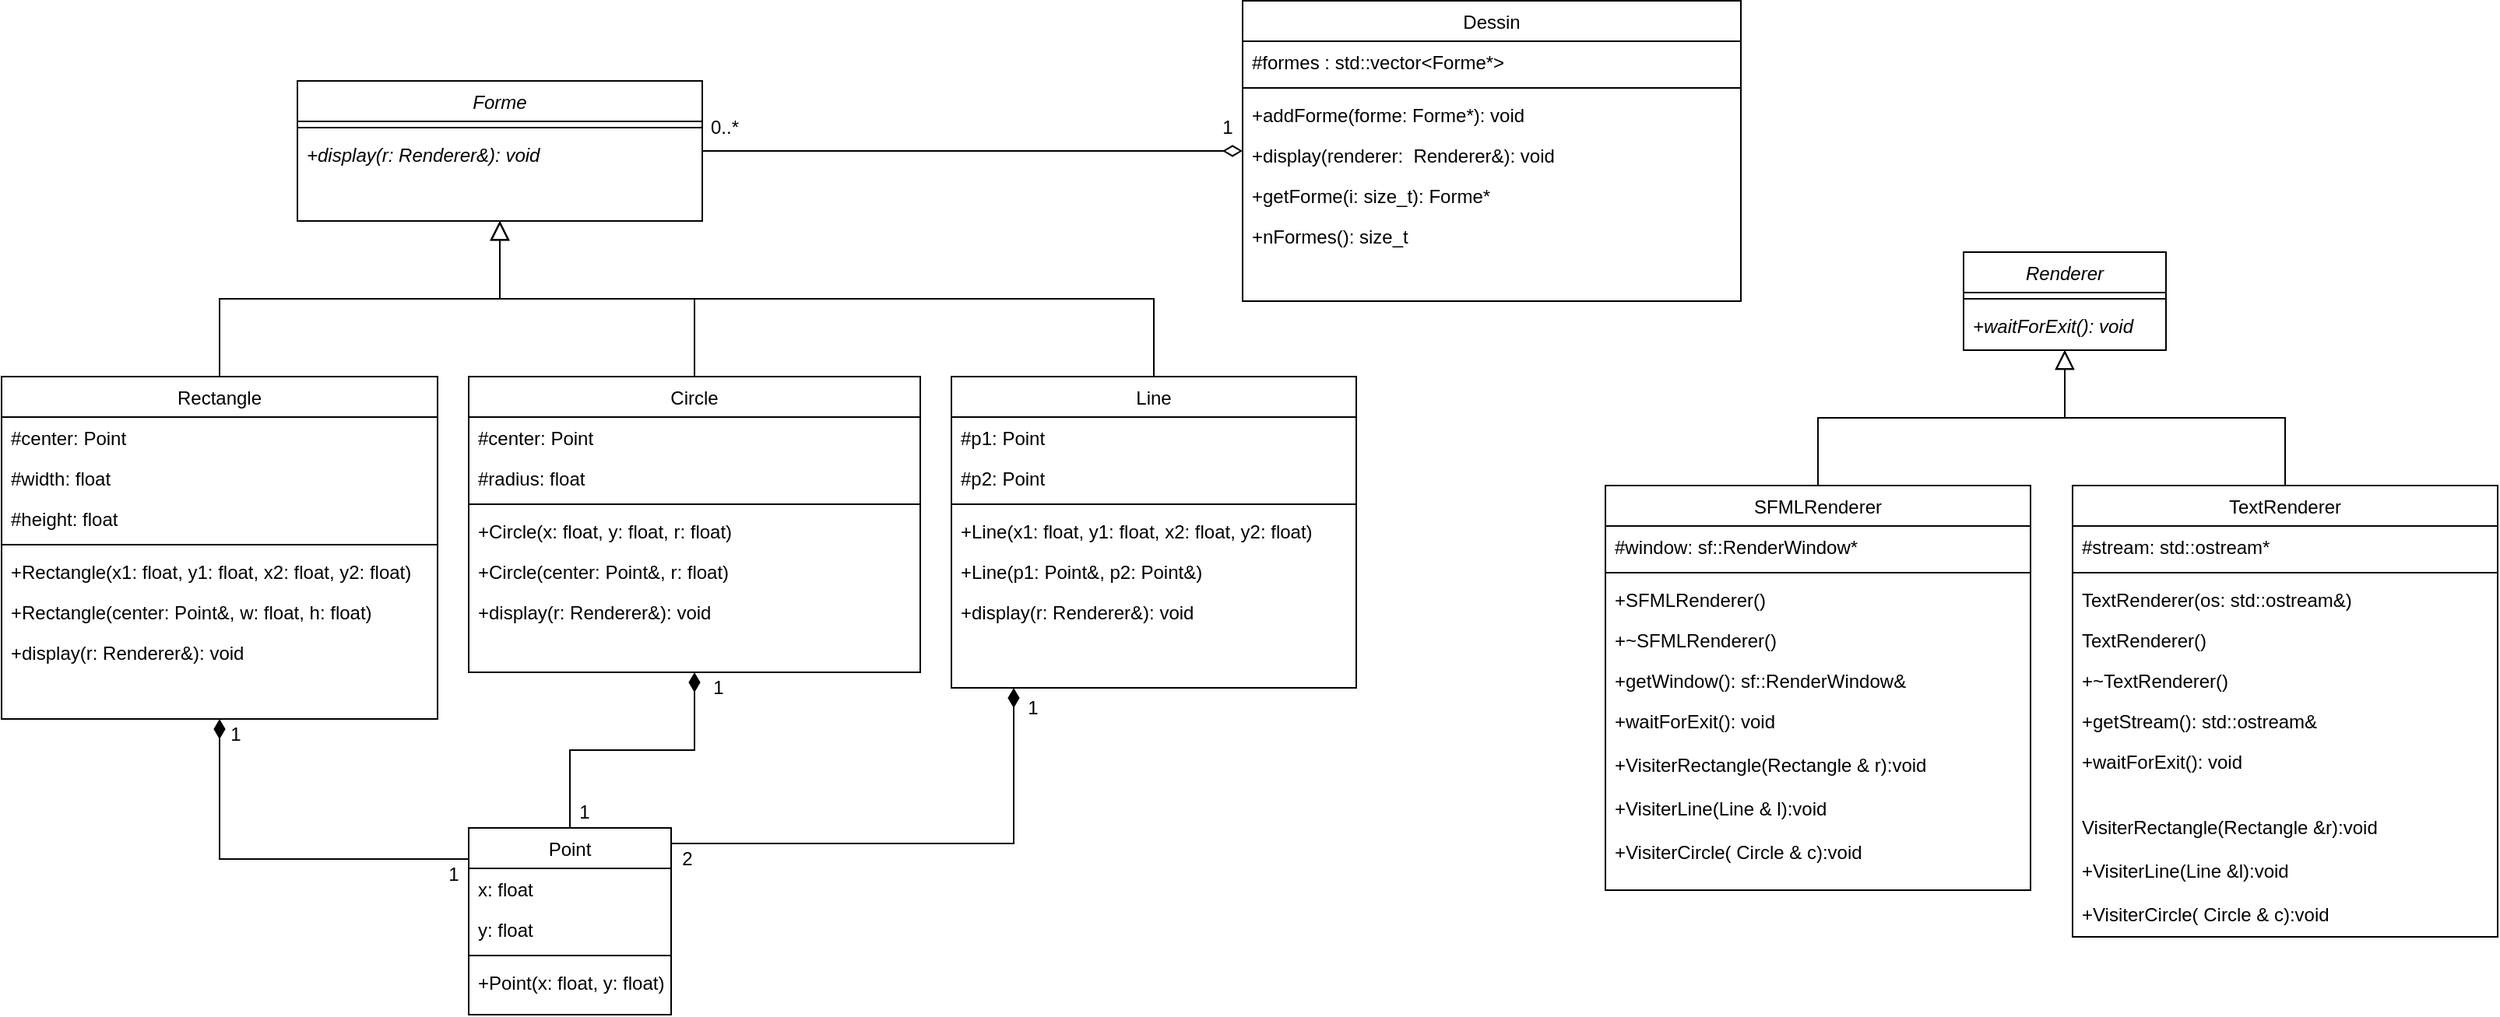 <mxfile version="24.2.9" type="device">
  <diagram id="C5RBs43oDa-KdzZeNtuy" name="Page-1">
    <mxGraphModel dx="1602" dy="845" grid="1" gridSize="10" guides="1" tooltips="1" connect="1" arrows="1" fold="1" page="1" pageScale="1" pageWidth="827" pageHeight="1169" math="0" shadow="0">
      <root>
        <mxCell id="WIyWlLk6GJQsqaUBKTNV-0" />
        <mxCell id="WIyWlLk6GJQsqaUBKTNV-1" parent="WIyWlLk6GJQsqaUBKTNV-0" />
        <mxCell id="h-lO-emz9I2BYOv12-4V-66" style="edgeStyle=orthogonalEdgeStyle;rounded=0;orthogonalLoop=1;jettySize=auto;html=1;endArrow=diamondThin;endFill=0;endSize=10;" parent="WIyWlLk6GJQsqaUBKTNV-1" source="zkfFHV4jXpPFQw0GAbJ--0" target="zkfFHV4jXpPFQw0GAbJ--17" edge="1">
          <mxGeometry relative="1" as="geometry" />
        </mxCell>
        <mxCell id="zkfFHV4jXpPFQw0GAbJ--0" value="Forme" style="swimlane;fontStyle=2;align=center;verticalAlign=top;childLayout=stackLayout;horizontal=1;startSize=26;horizontalStack=0;resizeParent=1;resizeLast=0;collapsible=1;marginBottom=0;rounded=0;shadow=0;strokeWidth=1;" parent="WIyWlLk6GJQsqaUBKTNV-1" vertex="1">
          <mxGeometry x="220" y="120" width="260" height="90" as="geometry">
            <mxRectangle x="230" y="140" width="160" height="26" as="alternateBounds" />
          </mxGeometry>
        </mxCell>
        <mxCell id="zkfFHV4jXpPFQw0GAbJ--4" value="" style="line;html=1;strokeWidth=1;align=left;verticalAlign=middle;spacingTop=-1;spacingLeft=3;spacingRight=3;rotatable=0;labelPosition=right;points=[];portConstraint=eastwest;" parent="zkfFHV4jXpPFQw0GAbJ--0" vertex="1">
          <mxGeometry y="26" width="260" height="8" as="geometry" />
        </mxCell>
        <mxCell id="zkfFHV4jXpPFQw0GAbJ--5" value="+display(r: Renderer&amp;): void" style="text;align=left;verticalAlign=top;spacingLeft=4;spacingRight=4;overflow=hidden;rotatable=0;points=[[0,0.5],[1,0.5]];portConstraint=eastwest;fontStyle=2" parent="zkfFHV4jXpPFQw0GAbJ--0" vertex="1">
          <mxGeometry y="34" width="260" height="26" as="geometry" />
        </mxCell>
        <mxCell id="zkfFHV4jXpPFQw0GAbJ--6" value="Rectangle" style="swimlane;fontStyle=0;align=center;verticalAlign=top;childLayout=stackLayout;horizontal=1;startSize=26;horizontalStack=0;resizeParent=1;resizeLast=0;collapsible=1;marginBottom=0;rounded=0;shadow=0;strokeWidth=1;" parent="WIyWlLk6GJQsqaUBKTNV-1" vertex="1">
          <mxGeometry x="30" y="310" width="280" height="220" as="geometry">
            <mxRectangle x="130" y="380" width="160" height="26" as="alternateBounds" />
          </mxGeometry>
        </mxCell>
        <mxCell id="zkfFHV4jXpPFQw0GAbJ--7" value="#center: Point" style="text;align=left;verticalAlign=top;spacingLeft=4;spacingRight=4;overflow=hidden;rotatable=0;points=[[0,0.5],[1,0.5]];portConstraint=eastwest;" parent="zkfFHV4jXpPFQw0GAbJ--6" vertex="1">
          <mxGeometry y="26" width="280" height="26" as="geometry" />
        </mxCell>
        <mxCell id="zkfFHV4jXpPFQw0GAbJ--8" value="#width: float" style="text;align=left;verticalAlign=top;spacingLeft=4;spacingRight=4;overflow=hidden;rotatable=0;points=[[0,0.5],[1,0.5]];portConstraint=eastwest;rounded=0;shadow=0;html=0;" parent="zkfFHV4jXpPFQw0GAbJ--6" vertex="1">
          <mxGeometry y="52" width="280" height="26" as="geometry" />
        </mxCell>
        <mxCell id="h-lO-emz9I2BYOv12-4V-1" value="#height: float" style="text;align=left;verticalAlign=top;spacingLeft=4;spacingRight=4;overflow=hidden;rotatable=0;points=[[0,0.5],[1,0.5]];portConstraint=eastwest;rounded=0;shadow=0;html=0;" parent="zkfFHV4jXpPFQw0GAbJ--6" vertex="1">
          <mxGeometry y="78" width="280" height="26" as="geometry" />
        </mxCell>
        <mxCell id="zkfFHV4jXpPFQw0GAbJ--9" value="" style="line;html=1;strokeWidth=1;align=left;verticalAlign=middle;spacingTop=-1;spacingLeft=3;spacingRight=3;rotatable=0;labelPosition=right;points=[];portConstraint=eastwest;" parent="zkfFHV4jXpPFQw0GAbJ--6" vertex="1">
          <mxGeometry y="104" width="280" height="8" as="geometry" />
        </mxCell>
        <mxCell id="h-lO-emz9I2BYOv12-4V-31" value="+Rectangle(x1: float, y1: float, x2: float, y2: float)" style="text;align=left;verticalAlign=top;spacingLeft=4;spacingRight=4;overflow=hidden;rotatable=0;points=[[0,0.5],[1,0.5]];portConstraint=eastwest;fontStyle=0" parent="zkfFHV4jXpPFQw0GAbJ--6" vertex="1">
          <mxGeometry y="112" width="280" height="26" as="geometry" />
        </mxCell>
        <mxCell id="h-lO-emz9I2BYOv12-4V-32" value="+Rectangle(center: Point&amp;, w: float, h: float)" style="text;align=left;verticalAlign=top;spacingLeft=4;spacingRight=4;overflow=hidden;rotatable=0;points=[[0,0.5],[1,0.5]];portConstraint=eastwest;fontStyle=0" parent="zkfFHV4jXpPFQw0GAbJ--6" vertex="1">
          <mxGeometry y="138" width="280" height="26" as="geometry" />
        </mxCell>
        <mxCell id="h-lO-emz9I2BYOv12-4V-29" value="+display(r: Renderer&amp;): void" style="text;align=left;verticalAlign=top;spacingLeft=4;spacingRight=4;overflow=hidden;rotatable=0;points=[[0,0.5],[1,0.5]];portConstraint=eastwest;fontStyle=0" parent="zkfFHV4jXpPFQw0GAbJ--6" vertex="1">
          <mxGeometry y="164" width="280" height="26" as="geometry" />
        </mxCell>
        <mxCell id="zkfFHV4jXpPFQw0GAbJ--12" value="" style="endArrow=block;endSize=10;endFill=0;shadow=0;strokeWidth=1;rounded=0;edgeStyle=elbowEdgeStyle;elbow=vertical;" parent="WIyWlLk6GJQsqaUBKTNV-1" source="zkfFHV4jXpPFQw0GAbJ--6" target="zkfFHV4jXpPFQw0GAbJ--0" edge="1">
          <mxGeometry width="160" relative="1" as="geometry">
            <mxPoint x="200" y="203" as="sourcePoint" />
            <mxPoint x="200" y="203" as="targetPoint" />
          </mxGeometry>
        </mxCell>
        <mxCell id="zkfFHV4jXpPFQw0GAbJ--17" value="Dessin" style="swimlane;fontStyle=0;align=center;verticalAlign=top;childLayout=stackLayout;horizontal=1;startSize=26;horizontalStack=0;resizeParent=1;resizeLast=0;collapsible=1;marginBottom=0;rounded=0;shadow=0;strokeWidth=1;" parent="WIyWlLk6GJQsqaUBKTNV-1" vertex="1">
          <mxGeometry x="827" y="68.5" width="320" height="193" as="geometry">
            <mxRectangle x="550" y="140" width="160" height="26" as="alternateBounds" />
          </mxGeometry>
        </mxCell>
        <mxCell id="zkfFHV4jXpPFQw0GAbJ--18" value="#formes : std::vector&lt;Forme*&gt;" style="text;align=left;verticalAlign=top;spacingLeft=4;spacingRight=4;overflow=hidden;rotatable=0;points=[[0,0.5],[1,0.5]];portConstraint=eastwest;" parent="zkfFHV4jXpPFQw0GAbJ--17" vertex="1">
          <mxGeometry y="26" width="320" height="26" as="geometry" />
        </mxCell>
        <mxCell id="zkfFHV4jXpPFQw0GAbJ--23" value="" style="line;html=1;strokeWidth=1;align=left;verticalAlign=middle;spacingTop=-1;spacingLeft=3;spacingRight=3;rotatable=0;labelPosition=right;points=[];portConstraint=eastwest;" parent="zkfFHV4jXpPFQw0GAbJ--17" vertex="1">
          <mxGeometry y="52" width="320" height="8" as="geometry" />
        </mxCell>
        <mxCell id="zkfFHV4jXpPFQw0GAbJ--24" value="+addForme(forme: Forme*): void" style="text;align=left;verticalAlign=top;spacingLeft=4;spacingRight=4;overflow=hidden;rotatable=0;points=[[0,0.5],[1,0.5]];portConstraint=eastwest;" parent="zkfFHV4jXpPFQw0GAbJ--17" vertex="1">
          <mxGeometry y="60" width="320" height="26" as="geometry" />
        </mxCell>
        <mxCell id="h-lO-emz9I2BYOv12-4V-61" value="+display(renderer:  Renderer&amp;): void" style="text;align=left;verticalAlign=top;spacingLeft=4;spacingRight=4;overflow=hidden;rotatable=0;points=[[0,0.5],[1,0.5]];portConstraint=eastwest;" parent="zkfFHV4jXpPFQw0GAbJ--17" vertex="1">
          <mxGeometry y="86" width="320" height="26" as="geometry" />
        </mxCell>
        <mxCell id="h-lO-emz9I2BYOv12-4V-63" value="+getForme(i: size_t): Forme*" style="text;align=left;verticalAlign=top;spacingLeft=4;spacingRight=4;overflow=hidden;rotatable=0;points=[[0,0.5],[1,0.5]];portConstraint=eastwest;" parent="zkfFHV4jXpPFQw0GAbJ--17" vertex="1">
          <mxGeometry y="112" width="320" height="26" as="geometry" />
        </mxCell>
        <mxCell id="h-lO-emz9I2BYOv12-4V-64" value="+nFormes(): size_t" style="text;align=left;verticalAlign=top;spacingLeft=4;spacingRight=4;overflow=hidden;rotatable=0;points=[[0,0.5],[1,0.5]];portConstraint=eastwest;" parent="zkfFHV4jXpPFQw0GAbJ--17" vertex="1">
          <mxGeometry y="138" width="320" height="26" as="geometry" />
        </mxCell>
        <mxCell id="h-lO-emz9I2BYOv12-4V-42" style="edgeStyle=orthogonalEdgeStyle;rounded=0;orthogonalLoop=1;jettySize=auto;html=1;endArrow=block;endFill=0;endSize=10;" parent="WIyWlLk6GJQsqaUBKTNV-1" source="h-lO-emz9I2BYOv12-4V-8" target="zkfFHV4jXpPFQw0GAbJ--0" edge="1">
          <mxGeometry relative="1" as="geometry" />
        </mxCell>
        <mxCell id="h-lO-emz9I2BYOv12-4V-8" value="Circle" style="swimlane;fontStyle=0;align=center;verticalAlign=top;childLayout=stackLayout;horizontal=1;startSize=26;horizontalStack=0;resizeParent=1;resizeLast=0;collapsible=1;marginBottom=0;rounded=0;shadow=0;strokeWidth=1;" parent="WIyWlLk6GJQsqaUBKTNV-1" vertex="1">
          <mxGeometry x="330" y="310" width="290" height="190" as="geometry">
            <mxRectangle x="130" y="380" width="160" height="26" as="alternateBounds" />
          </mxGeometry>
        </mxCell>
        <mxCell id="h-lO-emz9I2BYOv12-4V-9" value="#center: Point" style="text;align=left;verticalAlign=top;spacingLeft=4;spacingRight=4;overflow=hidden;rotatable=0;points=[[0,0.5],[1,0.5]];portConstraint=eastwest;" parent="h-lO-emz9I2BYOv12-4V-8" vertex="1">
          <mxGeometry y="26" width="290" height="26" as="geometry" />
        </mxCell>
        <mxCell id="h-lO-emz9I2BYOv12-4V-10" value="#radius: float" style="text;align=left;verticalAlign=top;spacingLeft=4;spacingRight=4;overflow=hidden;rotatable=0;points=[[0,0.5],[1,0.5]];portConstraint=eastwest;rounded=0;shadow=0;html=0;" parent="h-lO-emz9I2BYOv12-4V-8" vertex="1">
          <mxGeometry y="52" width="290" height="26" as="geometry" />
        </mxCell>
        <mxCell id="h-lO-emz9I2BYOv12-4V-12" value="" style="line;html=1;strokeWidth=1;align=left;verticalAlign=middle;spacingTop=-1;spacingLeft=3;spacingRight=3;rotatable=0;labelPosition=right;points=[];portConstraint=eastwest;" parent="h-lO-emz9I2BYOv12-4V-8" vertex="1">
          <mxGeometry y="78" width="290" height="8" as="geometry" />
        </mxCell>
        <mxCell id="h-lO-emz9I2BYOv12-4V-33" value="+Circle(x: float, y: float, r: float)" style="text;align=left;verticalAlign=top;spacingLeft=4;spacingRight=4;overflow=hidden;rotatable=0;points=[[0,0.5],[1,0.5]];portConstraint=eastwest;fontStyle=0" parent="h-lO-emz9I2BYOv12-4V-8" vertex="1">
          <mxGeometry y="86" width="290" height="26" as="geometry" />
        </mxCell>
        <mxCell id="h-lO-emz9I2BYOv12-4V-38" value="+Circle(center: Point&amp;, r: float)" style="text;align=left;verticalAlign=top;spacingLeft=4;spacingRight=4;overflow=hidden;rotatable=0;points=[[0,0.5],[1,0.5]];portConstraint=eastwest;fontStyle=0" parent="h-lO-emz9I2BYOv12-4V-8" vertex="1">
          <mxGeometry y="112" width="290" height="26" as="geometry" />
        </mxCell>
        <mxCell id="h-lO-emz9I2BYOv12-4V-34" value="+display(r: Renderer&amp;): void" style="text;align=left;verticalAlign=top;spacingLeft=4;spacingRight=4;overflow=hidden;rotatable=0;points=[[0,0.5],[1,0.5]];portConstraint=eastwest;fontStyle=0" parent="h-lO-emz9I2BYOv12-4V-8" vertex="1">
          <mxGeometry y="138" width="290" height="26" as="geometry" />
        </mxCell>
        <mxCell id="h-lO-emz9I2BYOv12-4V-43" style="edgeStyle=orthogonalEdgeStyle;rounded=0;orthogonalLoop=1;jettySize=auto;html=1;endArrow=block;endFill=0;endSize=10;" parent="WIyWlLk6GJQsqaUBKTNV-1" source="h-lO-emz9I2BYOv12-4V-18" target="zkfFHV4jXpPFQw0GAbJ--0" edge="1">
          <mxGeometry relative="1" as="geometry">
            <Array as="points">
              <mxPoint x="770" y="260" />
              <mxPoint x="350" y="260" />
            </Array>
          </mxGeometry>
        </mxCell>
        <mxCell id="h-lO-emz9I2BYOv12-4V-18" value="Line" style="swimlane;fontStyle=0;align=center;verticalAlign=top;childLayout=stackLayout;horizontal=1;startSize=26;horizontalStack=0;resizeParent=1;resizeLast=0;collapsible=1;marginBottom=0;rounded=0;shadow=0;strokeWidth=1;" parent="WIyWlLk6GJQsqaUBKTNV-1" vertex="1">
          <mxGeometry x="640" y="310" width="260" height="200" as="geometry">
            <mxRectangle x="130" y="380" width="160" height="26" as="alternateBounds" />
          </mxGeometry>
        </mxCell>
        <mxCell id="h-lO-emz9I2BYOv12-4V-19" value="#p1: Point" style="text;align=left;verticalAlign=top;spacingLeft=4;spacingRight=4;overflow=hidden;rotatable=0;points=[[0,0.5],[1,0.5]];portConstraint=eastwest;" parent="h-lO-emz9I2BYOv12-4V-18" vertex="1">
          <mxGeometry y="26" width="260" height="26" as="geometry" />
        </mxCell>
        <mxCell id="h-lO-emz9I2BYOv12-4V-20" value="#p2: Point" style="text;align=left;verticalAlign=top;spacingLeft=4;spacingRight=4;overflow=hidden;rotatable=0;points=[[0,0.5],[1,0.5]];portConstraint=eastwest;rounded=0;shadow=0;html=0;" parent="h-lO-emz9I2BYOv12-4V-18" vertex="1">
          <mxGeometry y="52" width="260" height="26" as="geometry" />
        </mxCell>
        <mxCell id="h-lO-emz9I2BYOv12-4V-21" value="" style="line;html=1;strokeWidth=1;align=left;verticalAlign=middle;spacingTop=-1;spacingLeft=3;spacingRight=3;rotatable=0;labelPosition=right;points=[];portConstraint=eastwest;" parent="h-lO-emz9I2BYOv12-4V-18" vertex="1">
          <mxGeometry y="78" width="260" height="8" as="geometry" />
        </mxCell>
        <mxCell id="h-lO-emz9I2BYOv12-4V-40" value="+Line(x1: float, y1: float, x2: float, y2: float)" style="text;align=left;verticalAlign=top;spacingLeft=4;spacingRight=4;overflow=hidden;rotatable=0;points=[[0,0.5],[1,0.5]];portConstraint=eastwest;fontStyle=0" parent="h-lO-emz9I2BYOv12-4V-18" vertex="1">
          <mxGeometry y="86" width="260" height="26" as="geometry" />
        </mxCell>
        <mxCell id="h-lO-emz9I2BYOv12-4V-41" value="+Line(p1: Point&amp;, p2: Point&amp;)" style="text;align=left;verticalAlign=top;spacingLeft=4;spacingRight=4;overflow=hidden;rotatable=0;points=[[0,0.5],[1,0.5]];portConstraint=eastwest;fontStyle=0" parent="h-lO-emz9I2BYOv12-4V-18" vertex="1">
          <mxGeometry y="112" width="260" height="26" as="geometry" />
        </mxCell>
        <mxCell id="h-lO-emz9I2BYOv12-4V-35" value="+display(r: Renderer&amp;): void" style="text;align=left;verticalAlign=top;spacingLeft=4;spacingRight=4;overflow=hidden;rotatable=0;points=[[0,0.5],[1,0.5]];portConstraint=eastwest;fontStyle=0" parent="h-lO-emz9I2BYOv12-4V-18" vertex="1">
          <mxGeometry y="138" width="260" height="26" as="geometry" />
        </mxCell>
        <mxCell id="h-lO-emz9I2BYOv12-4V-52" style="edgeStyle=orthogonalEdgeStyle;rounded=0;orthogonalLoop=1;jettySize=auto;html=1;endArrow=diamondThin;endFill=1;endSize=10;" parent="WIyWlLk6GJQsqaUBKTNV-1" source="h-lO-emz9I2BYOv12-4V-44" target="zkfFHV4jXpPFQw0GAbJ--6" edge="1">
          <mxGeometry relative="1" as="geometry">
            <Array as="points">
              <mxPoint x="170" y="620" />
            </Array>
          </mxGeometry>
        </mxCell>
        <mxCell id="h-lO-emz9I2BYOv12-4V-53" style="edgeStyle=orthogonalEdgeStyle;rounded=0;orthogonalLoop=1;jettySize=auto;html=1;endArrow=diamondThin;endFill=1;endSize=10;" parent="WIyWlLk6GJQsqaUBKTNV-1" source="h-lO-emz9I2BYOv12-4V-44" target="h-lO-emz9I2BYOv12-4V-8" edge="1">
          <mxGeometry relative="1" as="geometry" />
        </mxCell>
        <mxCell id="h-lO-emz9I2BYOv12-4V-54" style="edgeStyle=orthogonalEdgeStyle;rounded=0;orthogonalLoop=1;jettySize=auto;html=1;endArrow=diamondThin;endFill=1;endSize=10;" parent="WIyWlLk6GJQsqaUBKTNV-1" source="h-lO-emz9I2BYOv12-4V-44" target="h-lO-emz9I2BYOv12-4V-18" edge="1">
          <mxGeometry relative="1" as="geometry">
            <Array as="points">
              <mxPoint x="680" y="610" />
            </Array>
          </mxGeometry>
        </mxCell>
        <mxCell id="h-lO-emz9I2BYOv12-4V-44" value="Point" style="swimlane;fontStyle=0;align=center;verticalAlign=top;childLayout=stackLayout;horizontal=1;startSize=26;horizontalStack=0;resizeParent=1;resizeLast=0;collapsible=1;marginBottom=0;rounded=0;shadow=0;strokeWidth=1;" parent="WIyWlLk6GJQsqaUBKTNV-1" vertex="1">
          <mxGeometry x="330" y="600" width="130" height="120" as="geometry">
            <mxRectangle x="130" y="380" width="160" height="26" as="alternateBounds" />
          </mxGeometry>
        </mxCell>
        <mxCell id="h-lO-emz9I2BYOv12-4V-45" value="x: float" style="text;align=left;verticalAlign=top;spacingLeft=4;spacingRight=4;overflow=hidden;rotatable=0;points=[[0,0.5],[1,0.5]];portConstraint=eastwest;" parent="h-lO-emz9I2BYOv12-4V-44" vertex="1">
          <mxGeometry y="26" width="130" height="26" as="geometry" />
        </mxCell>
        <mxCell id="h-lO-emz9I2BYOv12-4V-46" value="y: float" style="text;align=left;verticalAlign=top;spacingLeft=4;spacingRight=4;overflow=hidden;rotatable=0;points=[[0,0.5],[1,0.5]];portConstraint=eastwest;rounded=0;shadow=0;html=0;" parent="h-lO-emz9I2BYOv12-4V-44" vertex="1">
          <mxGeometry y="52" width="130" height="26" as="geometry" />
        </mxCell>
        <mxCell id="h-lO-emz9I2BYOv12-4V-47" value="" style="line;html=1;strokeWidth=1;align=left;verticalAlign=middle;spacingTop=-1;spacingLeft=3;spacingRight=3;rotatable=0;labelPosition=right;points=[];portConstraint=eastwest;" parent="h-lO-emz9I2BYOv12-4V-44" vertex="1">
          <mxGeometry y="78" width="130" height="8" as="geometry" />
        </mxCell>
        <mxCell id="h-lO-emz9I2BYOv12-4V-48" value="+Point(x: float, y: float)" style="text;align=left;verticalAlign=top;spacingLeft=4;spacingRight=4;overflow=hidden;rotatable=0;points=[[0,0.5],[1,0.5]];portConstraint=eastwest;fontStyle=0" parent="h-lO-emz9I2BYOv12-4V-44" vertex="1">
          <mxGeometry y="86" width="130" height="26" as="geometry" />
        </mxCell>
        <mxCell id="h-lO-emz9I2BYOv12-4V-55" value="&lt;div&gt;1&lt;/div&gt;" style="text;html=1;resizable=0;autosize=1;align=center;verticalAlign=middle;points=[];fillColor=none;strokeColor=none;rounded=0;" parent="WIyWlLk6GJQsqaUBKTNV-1" vertex="1">
          <mxGeometry x="682" y="513" width="20" height="20" as="geometry" />
        </mxCell>
        <mxCell id="h-lO-emz9I2BYOv12-4V-56" value="&lt;div&gt;1&lt;/div&gt;" style="text;html=1;resizable=0;autosize=1;align=center;verticalAlign=middle;points=[];fillColor=none;strokeColor=none;rounded=0;" parent="WIyWlLk6GJQsqaUBKTNV-1" vertex="1">
          <mxGeometry x="480" y="500" width="20" height="20" as="geometry" />
        </mxCell>
        <mxCell id="h-lO-emz9I2BYOv12-4V-57" value="&lt;div&gt;1&lt;/div&gt;" style="text;html=1;resizable=0;autosize=1;align=center;verticalAlign=middle;points=[];fillColor=none;strokeColor=none;rounded=0;" parent="WIyWlLk6GJQsqaUBKTNV-1" vertex="1">
          <mxGeometry x="170" y="530" width="20" height="20" as="geometry" />
        </mxCell>
        <mxCell id="h-lO-emz9I2BYOv12-4V-58" value="2" style="text;html=1;resizable=0;autosize=1;align=center;verticalAlign=middle;points=[];fillColor=none;strokeColor=none;rounded=0;" parent="WIyWlLk6GJQsqaUBKTNV-1" vertex="1">
          <mxGeometry x="460" y="610" width="20" height="20" as="geometry" />
        </mxCell>
        <mxCell id="h-lO-emz9I2BYOv12-4V-59" value="&lt;div&gt;1&lt;/div&gt;" style="text;html=1;resizable=0;autosize=1;align=center;verticalAlign=middle;points=[];fillColor=none;strokeColor=none;rounded=0;" parent="WIyWlLk6GJQsqaUBKTNV-1" vertex="1">
          <mxGeometry x="394" y="580" width="20" height="20" as="geometry" />
        </mxCell>
        <mxCell id="h-lO-emz9I2BYOv12-4V-60" value="&lt;div&gt;1&lt;/div&gt;" style="text;html=1;resizable=0;autosize=1;align=center;verticalAlign=middle;points=[];fillColor=none;strokeColor=none;rounded=0;" parent="WIyWlLk6GJQsqaUBKTNV-1" vertex="1">
          <mxGeometry x="310" y="620" width="20" height="20" as="geometry" />
        </mxCell>
        <mxCell id="h-lO-emz9I2BYOv12-4V-67" value="Renderer" style="swimlane;fontStyle=2;align=center;verticalAlign=top;childLayout=stackLayout;horizontal=1;startSize=26;horizontalStack=0;resizeParent=1;resizeLast=0;collapsible=1;marginBottom=0;rounded=0;shadow=0;strokeWidth=1;" parent="WIyWlLk6GJQsqaUBKTNV-1" vertex="1">
          <mxGeometry x="1290" y="230" width="130" height="63" as="geometry">
            <mxRectangle x="550" y="140" width="160" height="26" as="alternateBounds" />
          </mxGeometry>
        </mxCell>
        <mxCell id="h-lO-emz9I2BYOv12-4V-69" value="" style="line;html=1;strokeWidth=1;align=left;verticalAlign=middle;spacingTop=-1;spacingLeft=3;spacingRight=3;rotatable=0;labelPosition=right;points=[];portConstraint=eastwest;" parent="h-lO-emz9I2BYOv12-4V-67" vertex="1">
          <mxGeometry y="26" width="130" height="8" as="geometry" />
        </mxCell>
        <mxCell id="h-lO-emz9I2BYOv12-4V-70" value="+waitForExit(): void" style="text;align=left;verticalAlign=top;spacingLeft=4;spacingRight=4;overflow=hidden;rotatable=0;points=[[0,0.5],[1,0.5]];portConstraint=eastwest;fontStyle=2" parent="h-lO-emz9I2BYOv12-4V-67" vertex="1">
          <mxGeometry y="34" width="130" height="26" as="geometry" />
        </mxCell>
        <mxCell id="h-lO-emz9I2BYOv12-4V-75" value="&lt;div&gt;1&lt;/div&gt;" style="text;html=1;resizable=0;autosize=1;align=center;verticalAlign=middle;points=[];fillColor=none;strokeColor=none;rounded=0;" parent="WIyWlLk6GJQsqaUBKTNV-1" vertex="1">
          <mxGeometry x="807" y="140" width="20" height="20" as="geometry" />
        </mxCell>
        <mxCell id="h-lO-emz9I2BYOv12-4V-76" value="0..*" style="text;html=1;resizable=0;autosize=1;align=center;verticalAlign=middle;points=[];fillColor=none;strokeColor=none;rounded=0;" parent="WIyWlLk6GJQsqaUBKTNV-1" vertex="1">
          <mxGeometry x="479" y="140" width="30" height="20" as="geometry" />
        </mxCell>
        <mxCell id="h-lO-emz9I2BYOv12-4V-99" style="edgeStyle=orthogonalEdgeStyle;rounded=0;orthogonalLoop=1;jettySize=auto;html=1;endArrow=block;endFill=0;endSize=10;" parent="WIyWlLk6GJQsqaUBKTNV-1" source="h-lO-emz9I2BYOv12-4V-77" target="h-lO-emz9I2BYOv12-4V-67" edge="1">
          <mxGeometry relative="1" as="geometry" />
        </mxCell>
        <mxCell id="h-lO-emz9I2BYOv12-4V-77" value="SFMLRenderer" style="swimlane;fontStyle=0;align=center;verticalAlign=top;childLayout=stackLayout;horizontal=1;startSize=26;horizontalStack=0;resizeParent=1;resizeLast=0;collapsible=1;marginBottom=0;rounded=0;shadow=0;strokeWidth=1;" parent="WIyWlLk6GJQsqaUBKTNV-1" vertex="1">
          <mxGeometry x="1060" y="380" width="273" height="260" as="geometry">
            <mxRectangle x="550" y="140" width="160" height="26" as="alternateBounds" />
          </mxGeometry>
        </mxCell>
        <mxCell id="h-lO-emz9I2BYOv12-4V-80" value="#window: sf::RenderWindow*" style="text;align=left;verticalAlign=top;spacingLeft=4;spacingRight=4;overflow=hidden;rotatable=0;points=[[0,0.5],[1,0.5]];portConstraint=eastwest;" parent="h-lO-emz9I2BYOv12-4V-77" vertex="1">
          <mxGeometry y="26" width="273" height="26" as="geometry" />
        </mxCell>
        <mxCell id="h-lO-emz9I2BYOv12-4V-78" value="" style="line;html=1;strokeWidth=1;align=left;verticalAlign=middle;spacingTop=-1;spacingLeft=3;spacingRight=3;rotatable=0;labelPosition=right;points=[];portConstraint=eastwest;" parent="h-lO-emz9I2BYOv12-4V-77" vertex="1">
          <mxGeometry y="52" width="273" height="8" as="geometry" />
        </mxCell>
        <mxCell id="h-lO-emz9I2BYOv12-4V-79" value="+SFMLRenderer()" style="text;align=left;verticalAlign=top;spacingLeft=4;spacingRight=4;overflow=hidden;rotatable=0;points=[[0,0.5],[1,0.5]];portConstraint=eastwest;fontStyle=0" parent="h-lO-emz9I2BYOv12-4V-77" vertex="1">
          <mxGeometry y="60" width="273" height="26" as="geometry" />
        </mxCell>
        <mxCell id="h-lO-emz9I2BYOv12-4V-82" value="+~SFMLRenderer()" style="text;align=left;verticalAlign=top;spacingLeft=4;spacingRight=4;overflow=hidden;rotatable=0;points=[[0,0.5],[1,0.5]];portConstraint=eastwest;fontStyle=0" parent="h-lO-emz9I2BYOv12-4V-77" vertex="1">
          <mxGeometry y="86" width="273" height="26" as="geometry" />
        </mxCell>
        <mxCell id="h-lO-emz9I2BYOv12-4V-89" value="+getWindow(): sf::RenderWindow&amp;" style="text;align=left;verticalAlign=top;spacingLeft=4;spacingRight=4;overflow=hidden;rotatable=0;points=[[0,0.5],[1,0.5]];portConstraint=eastwest;fontStyle=0" parent="h-lO-emz9I2BYOv12-4V-77" vertex="1">
          <mxGeometry y="112" width="273" height="26" as="geometry" />
        </mxCell>
        <mxCell id="h-lO-emz9I2BYOv12-4V-81" value="+waitForExit(): void&#xa;&#xa;+VisiterRectangle(Rectangle &amp; r):void&#xa;&#xa;+VisiterLine(Line &amp; l):void&#xa;&#xa;+VisiterCircle( Circle &amp; c):void&#xa;" style="text;align=left;verticalAlign=top;spacingLeft=4;spacingRight=4;overflow=hidden;rotatable=0;points=[[0,0.5],[1,0.5]];portConstraint=eastwest;fontStyle=0" parent="h-lO-emz9I2BYOv12-4V-77" vertex="1">
          <mxGeometry y="138" width="273" height="122" as="geometry" />
        </mxCell>
        <mxCell id="h-lO-emz9I2BYOv12-4V-100" style="edgeStyle=orthogonalEdgeStyle;rounded=0;orthogonalLoop=1;jettySize=auto;html=1;endArrow=block;endFill=0;endSize=10;" parent="WIyWlLk6GJQsqaUBKTNV-1" source="h-lO-emz9I2BYOv12-4V-90" target="h-lO-emz9I2BYOv12-4V-67" edge="1">
          <mxGeometry relative="1" as="geometry" />
        </mxCell>
        <mxCell id="h-lO-emz9I2BYOv12-4V-90" value="TextRenderer" style="swimlane;fontStyle=0;align=center;verticalAlign=top;childLayout=stackLayout;horizontal=1;startSize=26;horizontalStack=0;resizeParent=1;resizeLast=0;collapsible=1;marginBottom=0;rounded=0;shadow=0;strokeWidth=1;" parent="WIyWlLk6GJQsqaUBKTNV-1" vertex="1">
          <mxGeometry x="1360" y="380" width="273" height="290" as="geometry">
            <mxRectangle x="550" y="140" width="160" height="26" as="alternateBounds" />
          </mxGeometry>
        </mxCell>
        <mxCell id="h-lO-emz9I2BYOv12-4V-91" value="#stream: std::ostream*" style="text;align=left;verticalAlign=top;spacingLeft=4;spacingRight=4;overflow=hidden;rotatable=0;points=[[0,0.5],[1,0.5]];portConstraint=eastwest;" parent="h-lO-emz9I2BYOv12-4V-90" vertex="1">
          <mxGeometry y="26" width="273" height="26" as="geometry" />
        </mxCell>
        <mxCell id="h-lO-emz9I2BYOv12-4V-92" value="" style="line;html=1;strokeWidth=1;align=left;verticalAlign=middle;spacingTop=-1;spacingLeft=3;spacingRight=3;rotatable=0;labelPosition=right;points=[];portConstraint=eastwest;" parent="h-lO-emz9I2BYOv12-4V-90" vertex="1">
          <mxGeometry y="52" width="273" height="8" as="geometry" />
        </mxCell>
        <mxCell id="h-lO-emz9I2BYOv12-4V-93" value="TextRenderer(os: std::ostream&amp;)" style="text;align=left;verticalAlign=top;spacingLeft=4;spacingRight=4;overflow=hidden;rotatable=0;points=[[0,0.5],[1,0.5]];portConstraint=eastwest;fontStyle=0" parent="h-lO-emz9I2BYOv12-4V-90" vertex="1">
          <mxGeometry y="60" width="273" height="26" as="geometry" />
        </mxCell>
        <mxCell id="h-lO-emz9I2BYOv12-4V-98" value="TextRenderer()" style="text;align=left;verticalAlign=top;spacingLeft=4;spacingRight=4;overflow=hidden;rotatable=0;points=[[0,0.5],[1,0.5]];portConstraint=eastwest;fontStyle=0" parent="h-lO-emz9I2BYOv12-4V-90" vertex="1">
          <mxGeometry y="86" width="273" height="26" as="geometry" />
        </mxCell>
        <mxCell id="h-lO-emz9I2BYOv12-4V-94" value="+~TextRenderer()" style="text;align=left;verticalAlign=top;spacingLeft=4;spacingRight=4;overflow=hidden;rotatable=0;points=[[0,0.5],[1,0.5]];portConstraint=eastwest;fontStyle=0" parent="h-lO-emz9I2BYOv12-4V-90" vertex="1">
          <mxGeometry y="112" width="273" height="26" as="geometry" />
        </mxCell>
        <mxCell id="h-lO-emz9I2BYOv12-4V-95" value="+getStream(): std::ostream&amp;" style="text;align=left;verticalAlign=top;spacingLeft=4;spacingRight=4;overflow=hidden;rotatable=0;points=[[0,0.5],[1,0.5]];portConstraint=eastwest;fontStyle=0" parent="h-lO-emz9I2BYOv12-4V-90" vertex="1">
          <mxGeometry y="138" width="273" height="26" as="geometry" />
        </mxCell>
        <mxCell id="h-lO-emz9I2BYOv12-4V-96" value="+waitForExit(): void&#xa;&#xa;&#xa;VisiterRectangle(Rectangle &amp;r):void&#xa;&#xa;+VisiterLine(Line &amp;l):void&#xa;&#xa;+VisiterCircle( Circle &amp; c):void" style="text;align=left;verticalAlign=top;spacingLeft=4;spacingRight=4;overflow=hidden;rotatable=0;points=[[0,0.5],[1,0.5]];portConstraint=eastwest;fontStyle=0" parent="h-lO-emz9I2BYOv12-4V-90" vertex="1">
          <mxGeometry y="164" width="273" height="126" as="geometry" />
        </mxCell>
      </root>
    </mxGraphModel>
  </diagram>
</mxfile>
